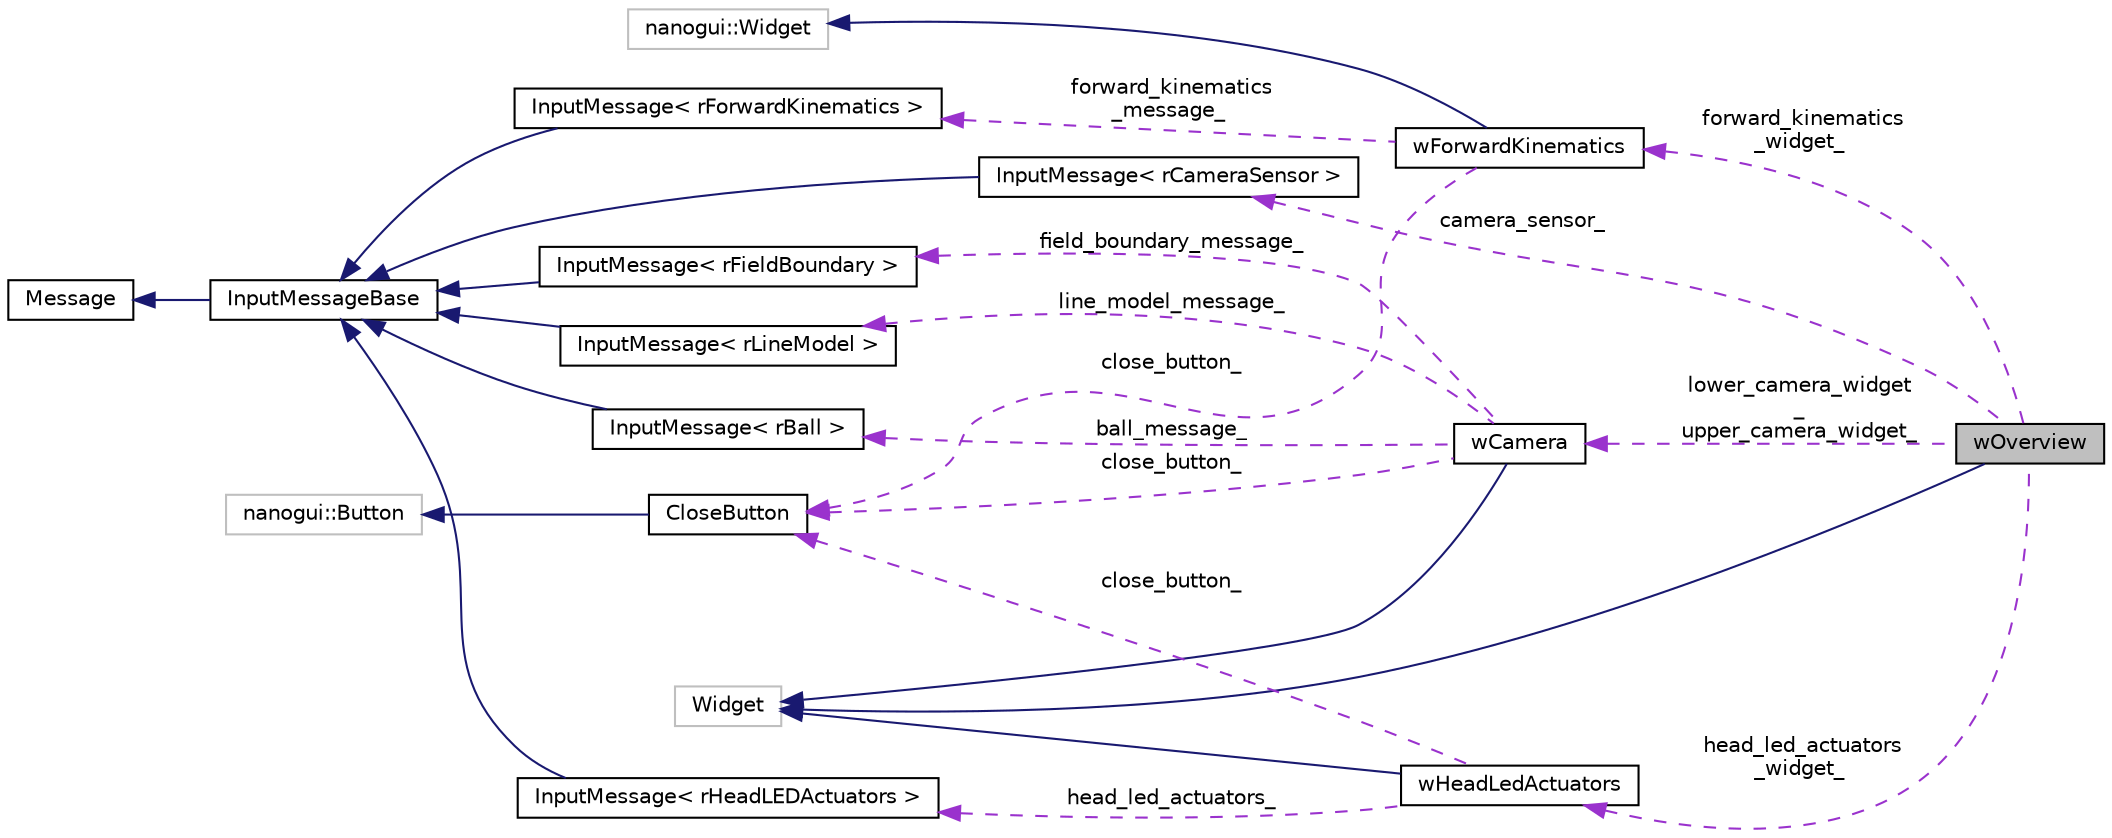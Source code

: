 digraph "wOverview"
{
  edge [fontname="Helvetica",fontsize="10",labelfontname="Helvetica",labelfontsize="10"];
  node [fontname="Helvetica",fontsize="10",shape=record];
  rankdir="LR";
  Node2 [label="wOverview",height=0.2,width=0.4,color="black", fillcolor="grey75", style="filled", fontcolor="black"];
  Node3 -> Node2 [dir="back",color="midnightblue",fontsize="10",style="solid",fontname="Helvetica"];
  Node3 [label="Widget",height=0.2,width=0.4,color="grey75", fillcolor="white", style="filled"];
  Node4 -> Node2 [dir="back",color="darkorchid3",fontsize="10",style="dashed",label=" camera_sensor_" ,fontname="Helvetica"];
  Node4 [label="InputMessage\< rCameraSensor \>",height=0.2,width=0.4,color="black", fillcolor="white", style="filled",URL="$classInputMessage.html"];
  Node5 -> Node4 [dir="back",color="midnightblue",fontsize="10",style="solid",fontname="Helvetica"];
  Node5 [label="InputMessageBase",height=0.2,width=0.4,color="black", fillcolor="white", style="filled",URL="$classInputMessageBase.html",tooltip="InputMessage of a module. "];
  Node6 -> Node5 [dir="back",color="midnightblue",fontsize="10",style="solid",fontname="Helvetica"];
  Node6 [label="Message",height=0.2,width=0.4,color="black", fillcolor="white", style="filled",URL="$classMessage.html",tooltip="Message abstract class. "];
  Node7 -> Node2 [dir="back",color="darkorchid3",fontsize="10",style="dashed",label=" lower_camera_widget\l_\nupper_camera_widget_" ,fontname="Helvetica"];
  Node7 [label="wCamera",height=0.2,width=0.4,color="black", fillcolor="white", style="filled",URL="$classwCamera.html",tooltip="wCamera: widget to visualise images and draw on them. "];
  Node3 -> Node7 [dir="back",color="midnightblue",fontsize="10",style="solid",fontname="Helvetica"];
  Node8 -> Node7 [dir="back",color="darkorchid3",fontsize="10",style="dashed",label=" close_button_" ,fontname="Helvetica"];
  Node8 [label="CloseButton",height=0.2,width=0.4,color="black", fillcolor="white", style="filled",URL="$classCloseButton.html",tooltip="CloseButton: nanogui button that closes the window it is in. "];
  Node9 -> Node8 [dir="back",color="midnightblue",fontsize="10",style="solid",fontname="Helvetica"];
  Node9 [label="nanogui::Button",height=0.2,width=0.4,color="grey75", fillcolor="white", style="filled"];
  Node10 -> Node7 [dir="back",color="darkorchid3",fontsize="10",style="dashed",label=" ball_message_" ,fontname="Helvetica"];
  Node10 [label="InputMessage\< rBall \>",height=0.2,width=0.4,color="black", fillcolor="white", style="filled",URL="$classInputMessage.html"];
  Node5 -> Node10 [dir="back",color="midnightblue",fontsize="10",style="solid",fontname="Helvetica"];
  Node11 -> Node7 [dir="back",color="darkorchid3",fontsize="10",style="dashed",label=" field_boundary_message_" ,fontname="Helvetica"];
  Node11 [label="InputMessage\< rFieldBoundary \>",height=0.2,width=0.4,color="black", fillcolor="white", style="filled",URL="$classInputMessage.html"];
  Node5 -> Node11 [dir="back",color="midnightblue",fontsize="10",style="solid",fontname="Helvetica"];
  Node12 -> Node7 [dir="back",color="darkorchid3",fontsize="10",style="dashed",label=" line_model_message_" ,fontname="Helvetica"];
  Node12 [label="InputMessage\< rLineModel \>",height=0.2,width=0.4,color="black", fillcolor="white", style="filled",URL="$classInputMessage.html"];
  Node5 -> Node12 [dir="back",color="midnightblue",fontsize="10",style="solid",fontname="Helvetica"];
  Node13 -> Node2 [dir="back",color="darkorchid3",fontsize="10",style="dashed",label=" head_led_actuators\l_widget_" ,fontname="Helvetica"];
  Node13 [label="wHeadLedActuators",height=0.2,width=0.4,color="black", fillcolor="white", style="filled",URL="$classwHeadLedActuators.html",tooltip="wHeadLedActuators: widget to visualise the head led actuators. "];
  Node3 -> Node13 [dir="back",color="midnightblue",fontsize="10",style="solid",fontname="Helvetica"];
  Node14 -> Node13 [dir="back",color="darkorchid3",fontsize="10",style="dashed",label=" head_led_actuators_" ,fontname="Helvetica"];
  Node14 [label="InputMessage\< rHeadLEDActuators \>",height=0.2,width=0.4,color="black", fillcolor="white", style="filled",URL="$classInputMessage.html"];
  Node5 -> Node14 [dir="back",color="midnightblue",fontsize="10",style="solid",fontname="Helvetica"];
  Node8 -> Node13 [dir="back",color="darkorchid3",fontsize="10",style="dashed",label=" close_button_" ,fontname="Helvetica"];
  Node15 -> Node2 [dir="back",color="darkorchid3",fontsize="10",style="dashed",label=" forward_kinematics\l_widget_" ,fontname="Helvetica"];
  Node15 [label="wForwardKinematics",height=0.2,width=0.4,color="black", fillcolor="white", style="filled",URL="$classwForwardKinematics.html",tooltip="wForwardKinematics: widget starts writing the forward kinematics values to a file. "];
  Node16 -> Node15 [dir="back",color="midnightblue",fontsize="10",style="solid",fontname="Helvetica"];
  Node16 [label="nanogui::Widget",height=0.2,width=0.4,color="grey75", fillcolor="white", style="filled"];
  Node8 -> Node15 [dir="back",color="darkorchid3",fontsize="10",style="dashed",label=" close_button_" ,fontname="Helvetica"];
  Node17 -> Node15 [dir="back",color="darkorchid3",fontsize="10",style="dashed",label=" forward_kinematics\l_message_" ,fontname="Helvetica"];
  Node17 [label="InputMessage\< rForwardKinematics \>",height=0.2,width=0.4,color="black", fillcolor="white", style="filled",URL="$classInputMessage.html"];
  Node5 -> Node17 [dir="back",color="midnightblue",fontsize="10",style="solid",fontname="Helvetica"];
}
